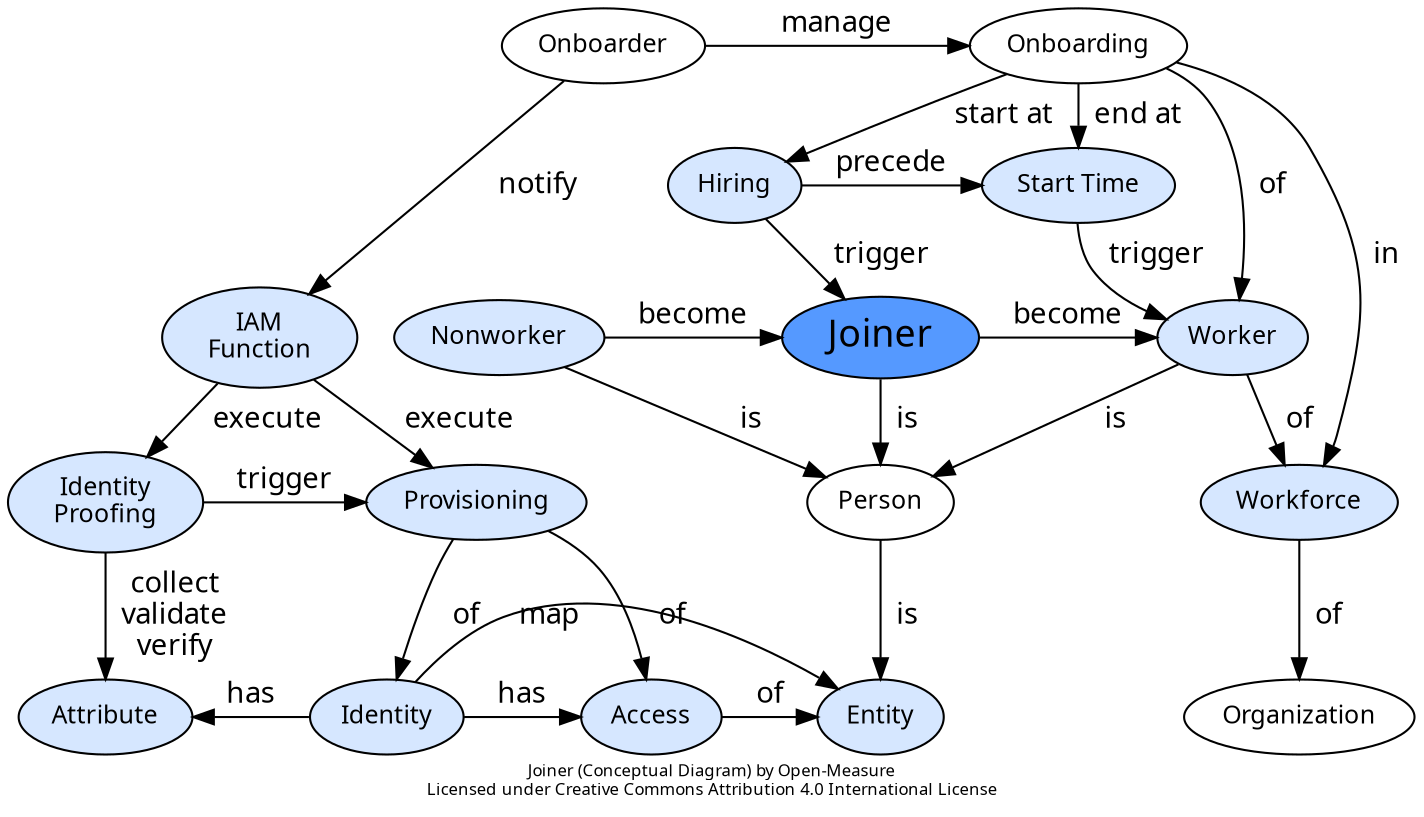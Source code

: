 digraph G {
	rankdir="TB";
	ranksep="0";
	splines="curve";
	newrank=true;
	packmode="clust";
	compound=true;
	fontname="Calibri";
	label="Joiner (Conceptual Diagram) by Open-Measure\nLicensed under Creative Commons Attribution 4.0 International License";
	fontsize=8;
	node[shape="ellipse", fontsize=12, fillcolor="#d6e7ff", style="filled", fontname="Calibri"];
	edge[fontname="Calibri", minlen="1"];

	n_nonworker [label="Nonworker", URL="https://open-measure.atlassian.net/wiki/spaces/DIC/pages/858554692"];
	n_nonworker -> n_joiner [weight=10, label="  become  "];
	n_nonworker -> n_person [weight=10, label="  is  "];

	n_worker [label="Worker", URL="https://open-measure.atlassian.net/wiki/spaces/DIC/pages/855638141"];
	n_worker -> n_workforce [weight=10, label="  of  "];
	n_worker -> n_person [weight=10, label="  is  "];

	n_hiring [label="Hiring", URL="https://open-measure.atlassian.net/wiki/spaces/DIC/pages/858456203"];
	n_hiring -> n_joiner [weight=10, label="  trigger  "];
	n_hiring -> n_start [weight=10, label="  precede  "];

	n_start [label="Start Time", URL="https://open-measure.atlassian.net/wiki/spaces/DIC/pages/852492338"];
	n_start -> n_worker [weight=10, label="  trigger  "];

	n_organization [label="Organization", fillcolor="white"];

	n_onboarder [label="Onboarder", fillcolor="white"];
	n_onboarder -> n_onboarding [weight=10, label="  manage  "];
	n_onboarder -> n_iam_function [weight=10, label="  notify  "];

	n_onboarding [label="Onboarding", fillcolor="white"];
	n_onboarding -> n_worker [weight=10, label="  of  "];
	n_onboarding -> n_workforce [weight=10, label="  in  "];
	n_onboarding -> n_hiring [weight=10, label="  start at  "];
	n_onboarding -> n_start [weight=10, label="  end at  "];

	n_workforce [label="Workforce", URL="https://open-measure.atlassian.net/wiki/spaces/DIC/pages/852492409"];
	n_workforce -> n_organization [weight=10, label="  of  "];

	n_attribute [label="Attribute", URL="https://open-measure.atlassian.net/wiki/spaces/DIC/pages/409174161"];
	n_attribute -> n_identity [weight=10, label="  has  ", dir="back"];

	n_proofing [label="Identity\nProofing", URL="https://open-measure.atlassian.net/wiki/spaces/DIC/pages/858522094"];
	n_proofing -> n_provisioning [weight=10, label="  trigger  "];
	n_proofing -> n_attribute [weight=10, label="  collect  \n  validate  \n  verify  "];

	n_joiner [label="Joiner", fontsize=18, fillcolor="#5599ff", URL="https://open-measure.atlassian.net/wiki/spaces/DIC/pages/855506953"];
	n_joiner -> n_person [weight=10, label="  is  "];
	n_joiner -> n_worker [weight=10, label="  become  "];

	n_iam_function [label="IAM\nFunction", URL=""];
	n_iam_function -> n_proofing [weight=10, label="  execute  "];
	n_iam_function -> n_provisioning [weight=10, label="  execute  "];

	n_provisioning [label="Provisioning", URL="https://open-measure.atlassian.net/wiki/spaces/DIC/pages/61964289"];
	n_provisioning -> n_identity [weight=10, label="  of  "];
	n_provisioning -> n_access [weight=10, label="  of  "];

	n_identity [label="Identity", URL="https://open-measure.atlassian.net/wiki/spaces/DIC/pages/67600948"];
	n_identity -> n_entity [weight=10, label="  map  "];
	n_identity -> n_access  [weight=10, label="  has  "];

	n_access [label="Access", URL="https://open-measure.atlassian.net/wiki/spaces/DIC/pages/123962347"];
	n_access -> n_entity [weight=10, label="  of  "];

	n_person [label="Person", fillcolor="white"];
	n_person -> n_entity [weight=10, label="  is  "];

	n_entity [label="Entity", URL="https://open-measure.atlassian.net/wiki/spaces/DIC/pages/123830932"];

	{rank=same; n_onboarder; n_onboarding;}
	{rank=same; n_joiner; n_worker; n_nonworker}
	{rank=same; n_proofing; n_provisioning;}
	{rank=same; n_attribute; n_identity; n_access; n_entity}
	{rank=same; n_hiring; n_start;}
}
